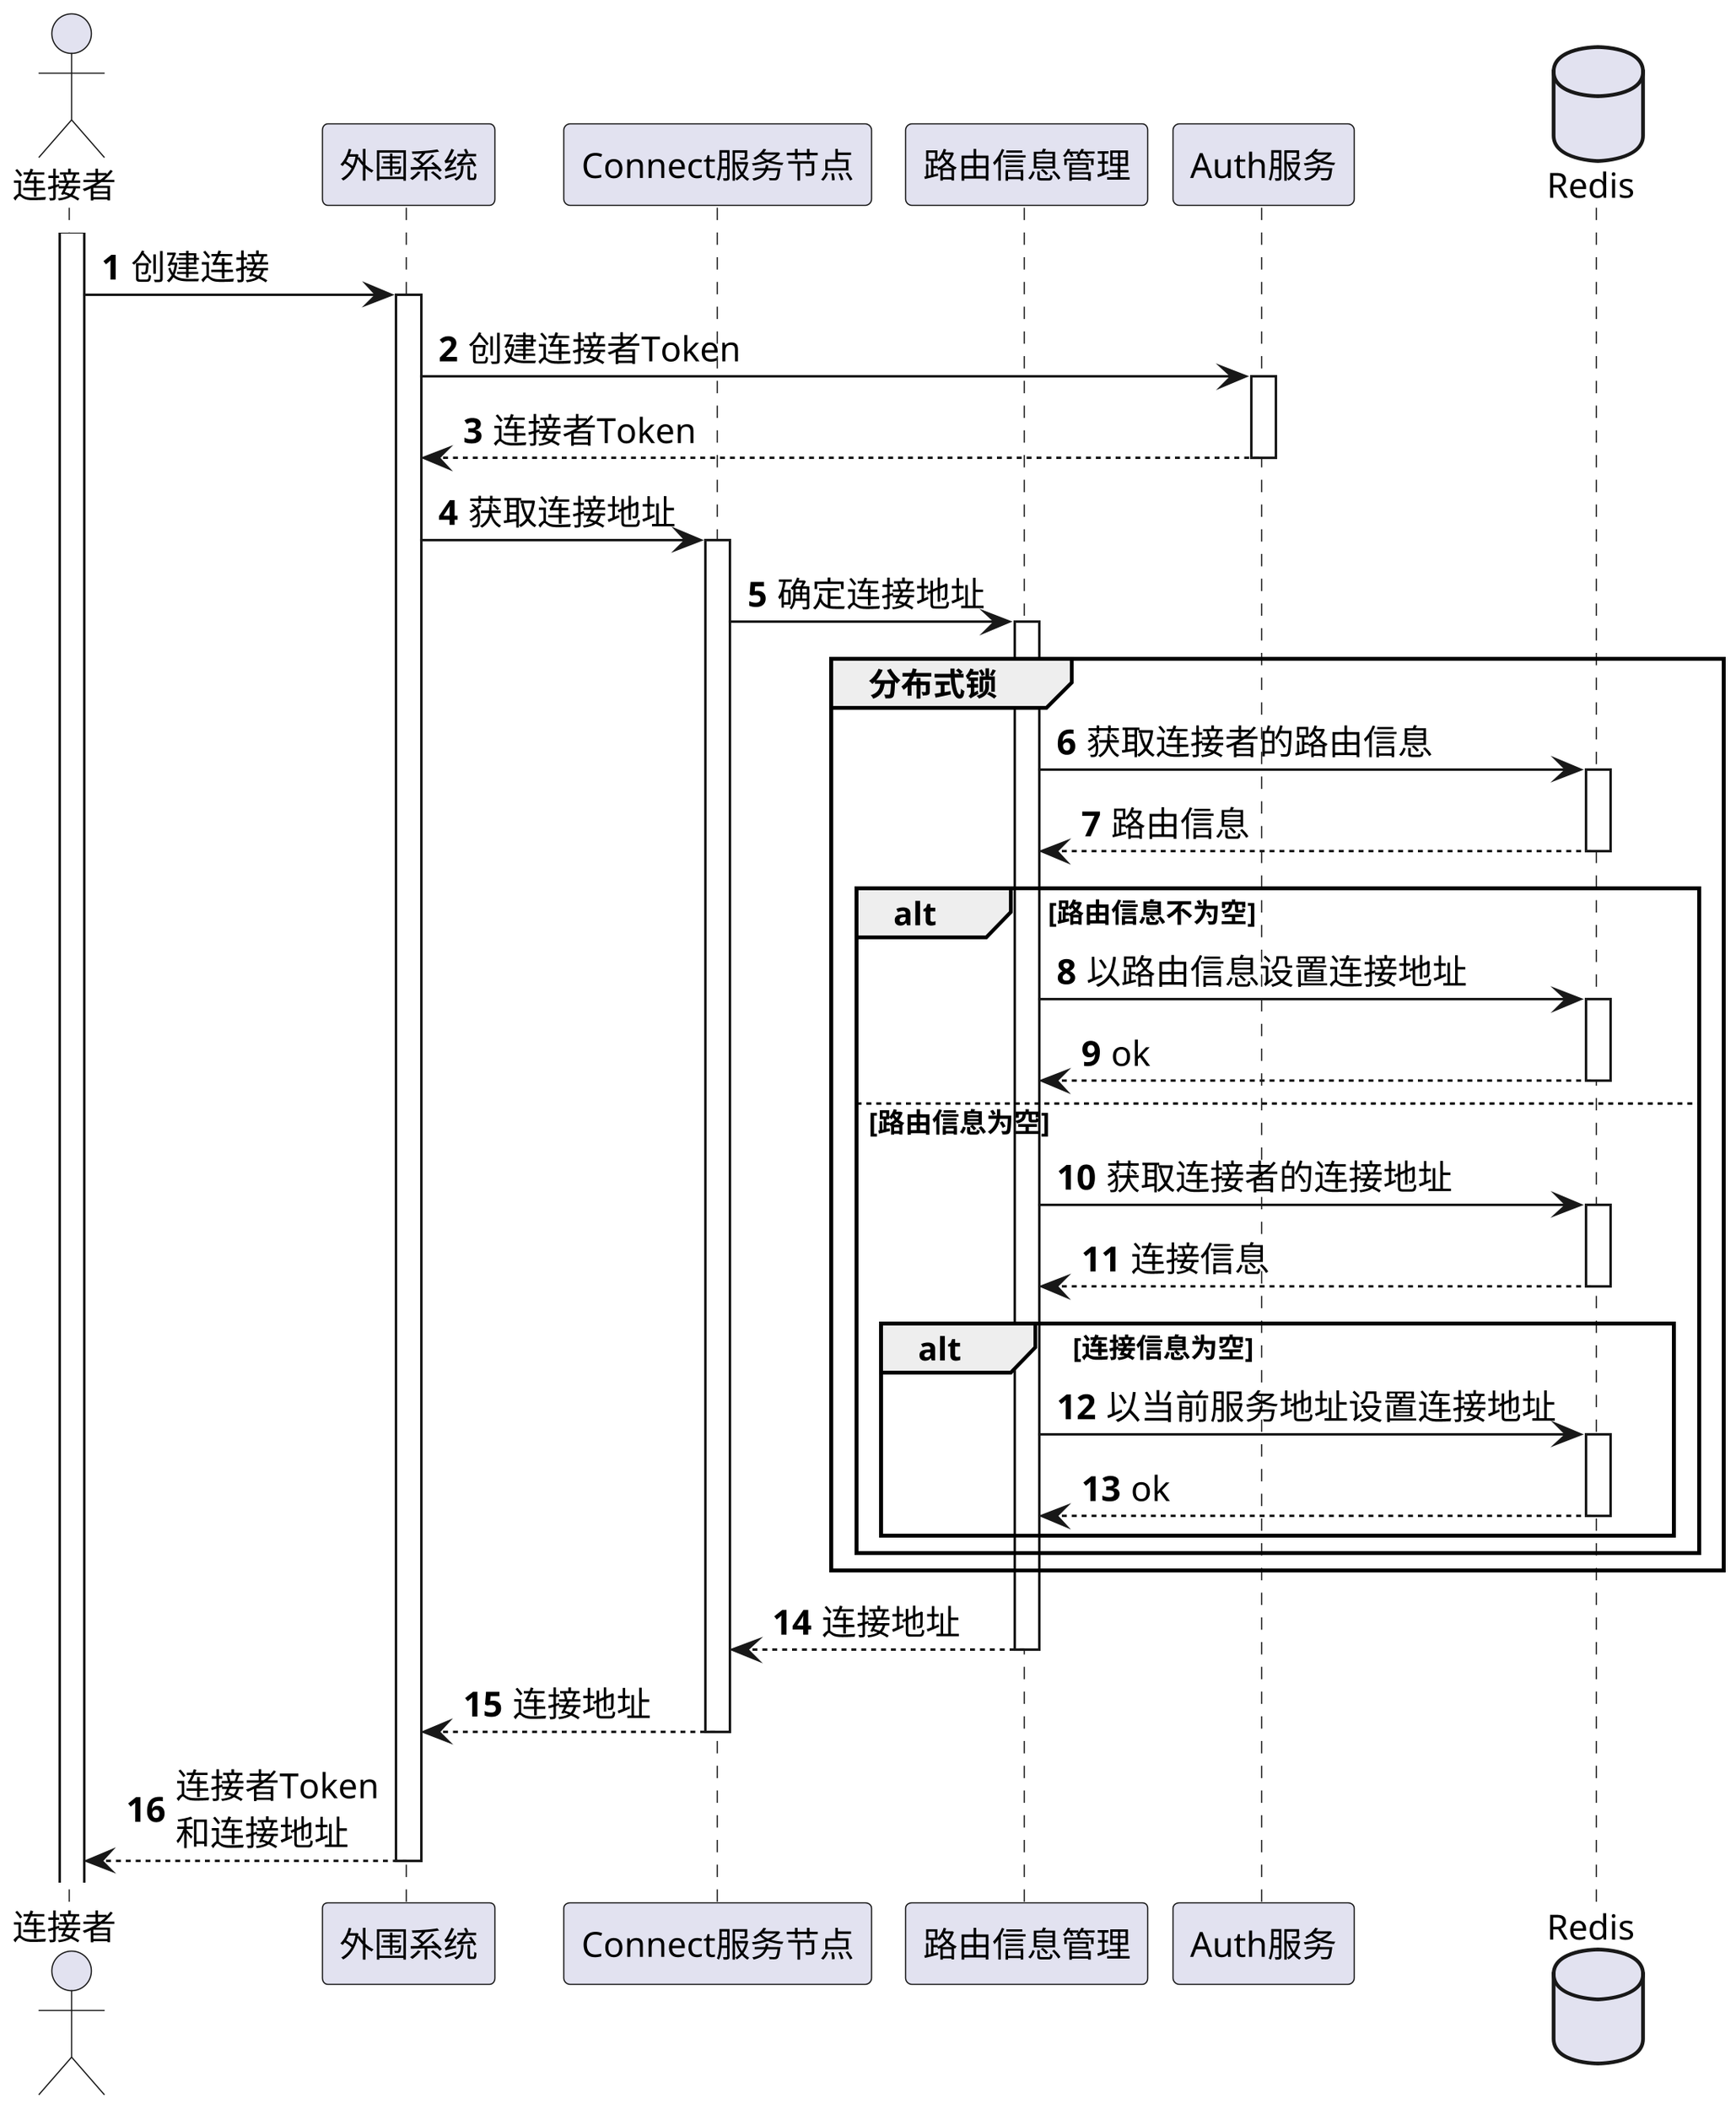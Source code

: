 @startuml

'https://plantuml.com/sequence-diagram

skinparam shadowing false
skinparam defaultFontName xfonts-wqy
skinparam defaultFontName times
skinparam dpi 300
skinparam activity  {
    DiamondFontSize 14
    ArrowFontSize 14
    FontSize 14
}
autonumber
autoactivate on

actor 连接者 as Client
participant 外围系统 as Server
participant Connect服务节点 as Connect
participant 路由信息管理 as RouteAddressManager
participant Auth服务 as AuthServer
database Redis

activate Client
Client -> Server : 创建连接
Server -> AuthServer : 创建连接者Token
return 连接者Token
Server -> Connect : 获取连接地址
Connect -> RouteAddressManager : 确定连接地址
group 分布式锁
    RouteAddressManager -> Redis : 获取连接者的路由信息
    return 路由信息
    alt 路由信息不为空
        RouteAddressManager -> Redis : 以路由信息设置连接地址
        return ok
    else 路由信息为空
        RouteAddressManager -> Redis : 获取连接者的连接地址
        return 连接信息
        alt 连接信息为空
            RouteAddressManager -> Redis : 以当前服务地址设置连接地址
            return ok
        end
    end
end group
return 连接地址
return 连接地址
return 连接者Token\n和连接地址

@enduml